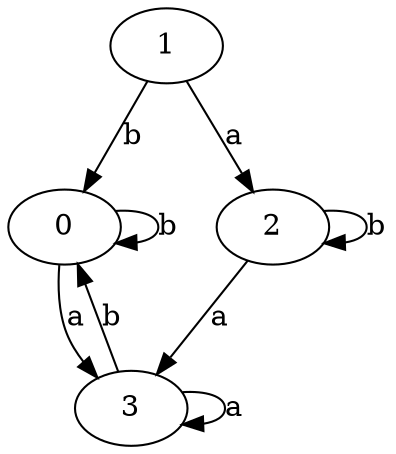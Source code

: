 digraph {
 ranksep=0.5;
 d2tdocpreamble = "\usetikzlibrary{automata}";
 d2tfigpreamble = "\tikzstyle{every state}= [ draw=blue!50,very thick,fill=blue!20]  \tikzstyle{auto}= [fill=white]";
 node [style="state"];
 edge [lblstyle="auto",topath="bend right", len=4  ]
  "0" [label="0",];
  "1" [label="1",style = "state, accepting"];
  "2" [label="2",];
  "3" [label="3",style = "state, initial"];
  "0" -> "0" [label="b",topath="loop above"];
  "0" -> "3" [label="a"];
  "1" -> "0" [label="b"];
  "1" -> "2" [label="a"];
  "2" -> "2" [label="b",topath="loop above"];
  "2" -> "3" [label="a"];
  "3" -> "0" [label="b"];
  "3" -> "3" [label="a",topath="loop above"];
}